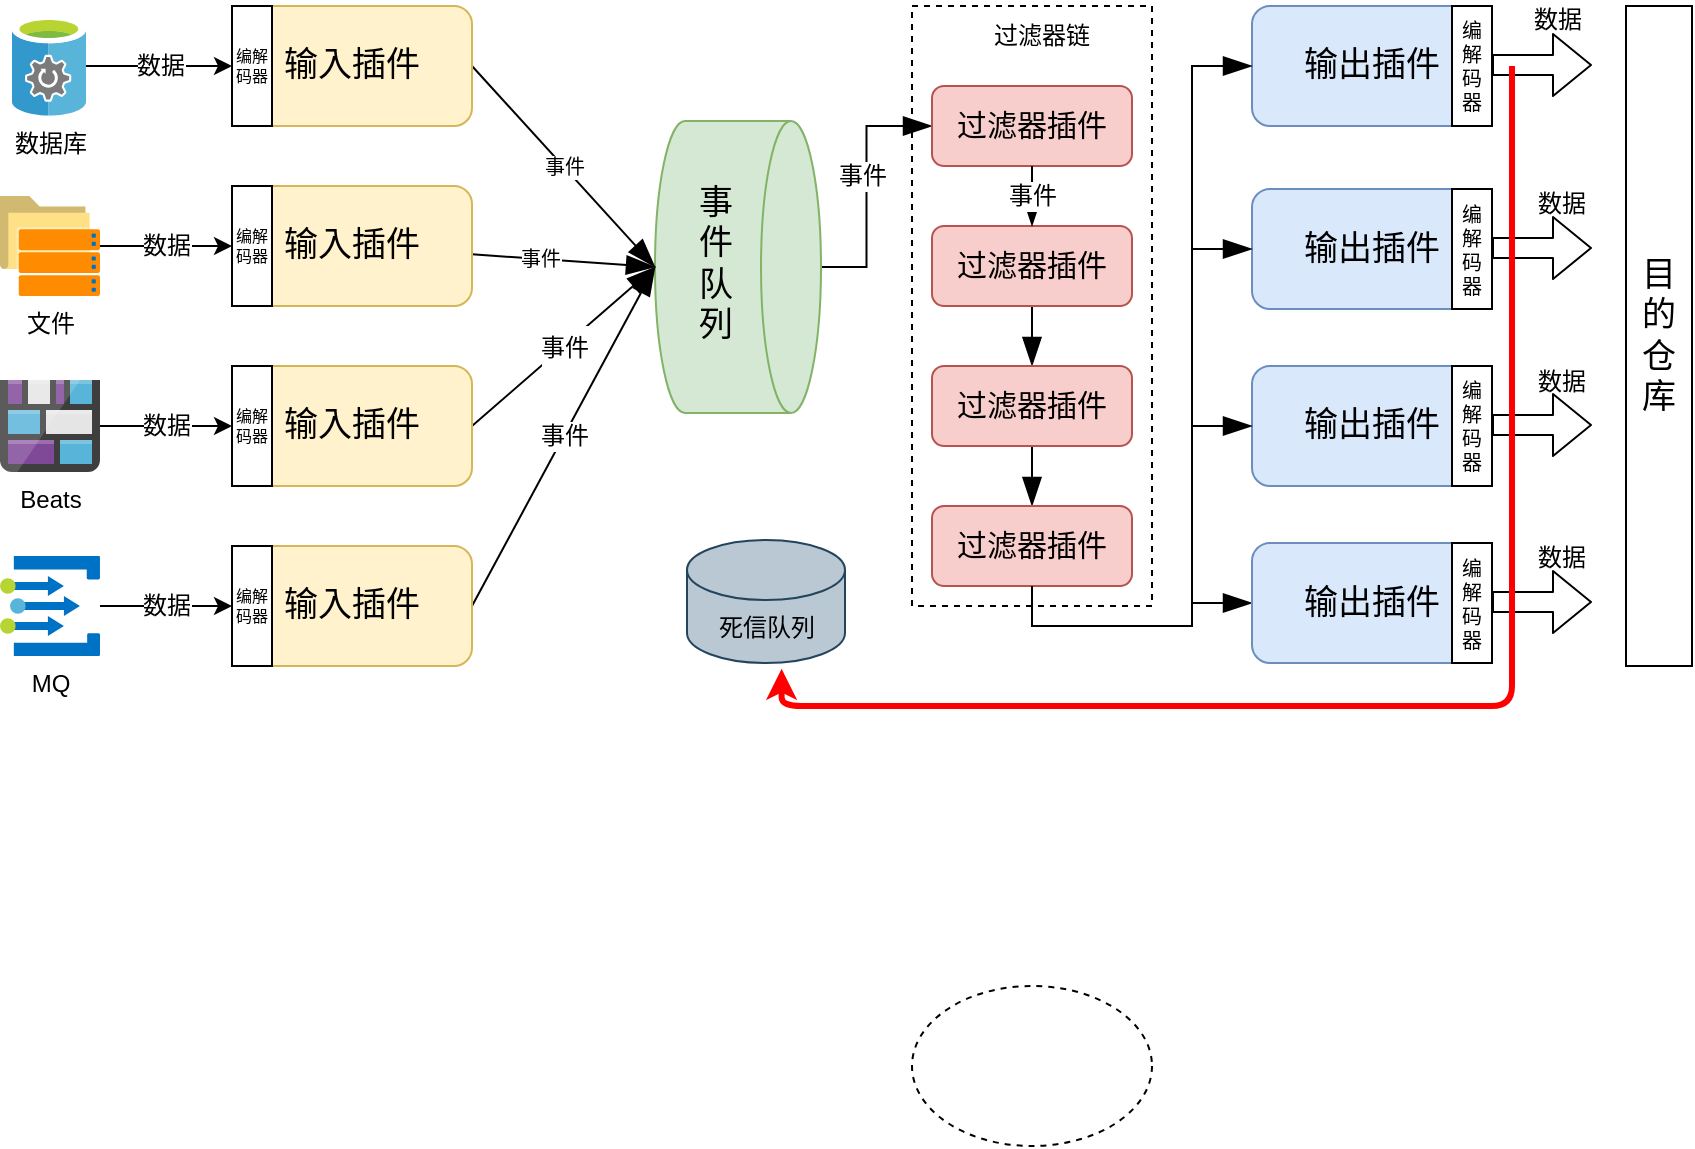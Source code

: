 <mxfile version="13.8.1" type="github">
  <diagram id="UOJKZq3eMTvmVNcWkfyv" name="Page-1">
    <mxGraphModel dx="865" dy="456" grid="1" gridSize="10" guides="1" tooltips="1" connect="1" arrows="1" fold="1" page="1" pageScale="1" pageWidth="827" pageHeight="1169" math="0" shadow="0">
      <root>
        <mxCell id="0" />
        <mxCell id="1" parent="0" />
        <mxCell id="xnhKSYxCUKzfGCIBuKpv-42" value="" style="rounded=0;whiteSpace=wrap;html=1;fontSize=12;dashed=1;" vertex="1" parent="1">
          <mxGeometry x="470" y="100" width="120" height="300" as="geometry" />
        </mxCell>
        <mxCell id="xnhKSYxCUKzfGCIBuKpv-45" value="" style="edgeStyle=orthogonalEdgeStyle;rounded=0;orthogonalLoop=1;jettySize=auto;html=1;endArrow=blockThin;endFill=1;endSize=12;fontSize=12;entryX=0;entryY=0.5;entryDx=0;entryDy=0;exitX=0.5;exitY=1;exitDx=0;exitDy=0;" edge="1" parent="1" source="xnhKSYxCUKzfGCIBuKpv-19" target="xnhKSYxCUKzfGCIBuKpv-26">
          <mxGeometry relative="1" as="geometry">
            <Array as="points">
              <mxPoint x="530" y="410" />
              <mxPoint x="610" y="410" />
              <mxPoint x="610" y="399" />
            </Array>
          </mxGeometry>
        </mxCell>
        <mxCell id="xnhKSYxCUKzfGCIBuKpv-50" value="" style="edgeStyle=orthogonalEdgeStyle;rounded=0;orthogonalLoop=1;jettySize=auto;html=1;endArrow=blockThin;endFill=1;endSize=12;fontSize=12;entryX=0;entryY=0.5;entryDx=0;entryDy=0;" edge="1" parent="1" source="xnhKSYxCUKzfGCIBuKpv-1" target="xnhKSYxCUKzfGCIBuKpv-16">
          <mxGeometry relative="1" as="geometry" />
        </mxCell>
        <mxCell id="xnhKSYxCUKzfGCIBuKpv-51" value="事件" style="edgeLabel;html=1;align=center;verticalAlign=middle;resizable=0;points=[];fontSize=12;" vertex="1" connectable="0" parent="xnhKSYxCUKzfGCIBuKpv-50">
          <mxGeometry x="0.084" y="3" relative="1" as="geometry">
            <mxPoint as="offset" />
          </mxGeometry>
        </mxCell>
        <mxCell id="xnhKSYxCUKzfGCIBuKpv-1" value="" style="shape=cylinder3;whiteSpace=wrap;html=1;boundedLbl=1;backgroundOutline=1;size=15;rotation=90;fillColor=#d5e8d4;strokeColor=#82b366;" vertex="1" parent="1">
          <mxGeometry x="310" y="189" width="146" height="83" as="geometry" />
        </mxCell>
        <mxCell id="xnhKSYxCUKzfGCIBuKpv-37" value="事件" style="rounded=0;orthogonalLoop=1;jettySize=auto;html=1;fontSize=10;exitX=1;exitY=0.5;exitDx=0;exitDy=0;entryX=0.5;entryY=1;entryDx=0;entryDy=0;entryPerimeter=0;elbow=vertical;endArrow=blockThin;endFill=1;endSize=12;" edge="1" parent="1" source="xnhKSYxCUKzfGCIBuKpv-2" target="xnhKSYxCUKzfGCIBuKpv-1">
          <mxGeometry relative="1" as="geometry" />
        </mxCell>
        <mxCell id="xnhKSYxCUKzfGCIBuKpv-2" value="输入插件" style="rounded=1;whiteSpace=wrap;html=1;fontSize=17;fillColor=#fff2cc;strokeColor=#d6b656;" vertex="1" parent="1">
          <mxGeometry x="130" y="100" width="120" height="60" as="geometry" />
        </mxCell>
        <mxCell id="xnhKSYxCUKzfGCIBuKpv-3" value="编解码器" style="rounded=0;whiteSpace=wrap;html=1;fontSize=8;" vertex="1" parent="1">
          <mxGeometry x="130" y="100" width="20" height="60" as="geometry" />
        </mxCell>
        <mxCell id="xnhKSYxCUKzfGCIBuKpv-4" value="输出插件" style="rounded=1;whiteSpace=wrap;html=1;fontSize=17;fillColor=#dae8fc;strokeColor=#6c8ebf;" vertex="1" parent="1">
          <mxGeometry x="640" y="100" width="120" height="60" as="geometry" />
        </mxCell>
        <mxCell id="xnhKSYxCUKzfGCIBuKpv-5" value="&lt;font style=&quot;font-size: 10px&quot;&gt;编解码器&lt;/font&gt;" style="rounded=0;whiteSpace=wrap;html=1;fontSize=8;" vertex="1" parent="1">
          <mxGeometry x="740" y="100" width="20" height="60" as="geometry" />
        </mxCell>
        <mxCell id="xnhKSYxCUKzfGCIBuKpv-38" value="" style="rounded=0;orthogonalLoop=1;jettySize=auto;html=1;fontSize=17;entryX=0.5;entryY=1;entryDx=0;entryDy=0;entryPerimeter=0;elbow=vertical;endArrow=blockThin;endFill=1;endSize=12;" edge="1" parent="1" source="xnhKSYxCUKzfGCIBuKpv-8" target="xnhKSYxCUKzfGCIBuKpv-1">
          <mxGeometry relative="1" as="geometry">
            <mxPoint x="340" y="228" as="targetPoint" />
          </mxGeometry>
        </mxCell>
        <mxCell id="xnhKSYxCUKzfGCIBuKpv-41" value="事件" style="edgeLabel;html=1;align=center;verticalAlign=middle;resizable=0;points=[];fontSize=10;" vertex="1" connectable="0" parent="xnhKSYxCUKzfGCIBuKpv-38">
          <mxGeometry x="-0.272" y="1" relative="1" as="geometry">
            <mxPoint as="offset" />
          </mxGeometry>
        </mxCell>
        <mxCell id="xnhKSYxCUKzfGCIBuKpv-8" value="输入插件" style="rounded=1;whiteSpace=wrap;html=1;fontSize=17;fillColor=#fff2cc;strokeColor=#d6b656;" vertex="1" parent="1">
          <mxGeometry x="130" y="190" width="120" height="60" as="geometry" />
        </mxCell>
        <mxCell id="xnhKSYxCUKzfGCIBuKpv-9" value="编解码器" style="rounded=0;whiteSpace=wrap;html=1;fontSize=8;" vertex="1" parent="1">
          <mxGeometry x="130" y="190" width="20" height="60" as="geometry" />
        </mxCell>
        <mxCell id="xnhKSYxCUKzfGCIBuKpv-39" value="&lt;font style=&quot;font-size: 12px&quot;&gt;事件&lt;/font&gt;" style="rounded=0;orthogonalLoop=1;jettySize=auto;html=1;fontSize=17;exitX=1;exitY=0.5;exitDx=0;exitDy=0;entryX=0.5;entryY=1;entryDx=0;entryDy=0;entryPerimeter=0;elbow=vertical;endArrow=blockThin;endFill=1;endSize=12;" edge="1" parent="1" source="xnhKSYxCUKzfGCIBuKpv-10" target="xnhKSYxCUKzfGCIBuKpv-1">
          <mxGeometry relative="1" as="geometry" />
        </mxCell>
        <mxCell id="xnhKSYxCUKzfGCIBuKpv-10" value="输入插件" style="rounded=1;whiteSpace=wrap;html=1;fontSize=17;fillColor=#fff2cc;strokeColor=#d6b656;" vertex="1" parent="1">
          <mxGeometry x="130" y="280" width="120" height="60" as="geometry" />
        </mxCell>
        <mxCell id="xnhKSYxCUKzfGCIBuKpv-11" value="编解码器" style="rounded=0;whiteSpace=wrap;html=1;fontSize=8;" vertex="1" parent="1">
          <mxGeometry x="130" y="280" width="20" height="60" as="geometry" />
        </mxCell>
        <mxCell id="xnhKSYxCUKzfGCIBuKpv-40" value="事件" style="rounded=0;orthogonalLoop=1;jettySize=auto;html=1;fontSize=12;exitX=1;exitY=0.5;exitDx=0;exitDy=0;entryX=0.5;entryY=1;entryDx=0;entryDy=0;entryPerimeter=0;elbow=vertical;endArrow=blockThin;endFill=1;endSize=12;" edge="1" parent="1" source="xnhKSYxCUKzfGCIBuKpv-12" target="xnhKSYxCUKzfGCIBuKpv-1">
          <mxGeometry relative="1" as="geometry">
            <mxPoint x="340" y="230" as="targetPoint" />
          </mxGeometry>
        </mxCell>
        <mxCell id="xnhKSYxCUKzfGCIBuKpv-12" value="输入插件" style="rounded=1;whiteSpace=wrap;html=1;fontSize=17;fillColor=#fff2cc;strokeColor=#d6b656;" vertex="1" parent="1">
          <mxGeometry x="130" y="370" width="120" height="60" as="geometry" />
        </mxCell>
        <mxCell id="xnhKSYxCUKzfGCIBuKpv-13" value="编解码器" style="rounded=0;whiteSpace=wrap;html=1;fontSize=8;" vertex="1" parent="1">
          <mxGeometry x="130" y="370" width="20" height="60" as="geometry" />
        </mxCell>
        <mxCell id="xnhKSYxCUKzfGCIBuKpv-14" value="死信队列" style="shape=cylinder3;whiteSpace=wrap;html=1;boundedLbl=1;backgroundOutline=1;size=15;rotation=0;fillColor=#bac8d3;strokeColor=#23445d;" vertex="1" parent="1">
          <mxGeometry x="357.5" y="367" width="79" height="61.5" as="geometry" />
        </mxCell>
        <mxCell id="xnhKSYxCUKzfGCIBuKpv-15" value="事件队列" style="text;html=1;strokeColor=none;fillColor=none;align=center;verticalAlign=middle;whiteSpace=wrap;rounded=0;fontSize=17;" vertex="1" parent="1">
          <mxGeometry x="361.5" y="198.5" width="20" height="60" as="geometry" />
        </mxCell>
        <mxCell id="xnhKSYxCUKzfGCIBuKpv-16" value="&lt;font style=&quot;font-size: 15px&quot;&gt;过滤器插件&lt;/font&gt;" style="rounded=1;whiteSpace=wrap;html=1;fontSize=17;fillColor=#f8cecc;strokeColor=#b85450;" vertex="1" parent="1">
          <mxGeometry x="480" y="140" width="100" height="40" as="geometry" />
        </mxCell>
        <mxCell id="xnhKSYxCUKzfGCIBuKpv-46" value="" style="edgeStyle=orthogonalEdgeStyle;rounded=0;orthogonalLoop=1;jettySize=auto;html=1;endArrow=blockThin;endFill=1;endSize=12;fontSize=12;entryX=0.5;entryY=0;entryDx=0;entryDy=0;" edge="1" parent="1" source="xnhKSYxCUKzfGCIBuKpv-17" target="xnhKSYxCUKzfGCIBuKpv-18">
          <mxGeometry relative="1" as="geometry" />
        </mxCell>
        <mxCell id="xnhKSYxCUKzfGCIBuKpv-17" value="&lt;font style=&quot;font-size: 15px&quot;&gt;过滤器插件&lt;/font&gt;" style="rounded=1;whiteSpace=wrap;html=1;fontSize=17;fillColor=#f8cecc;strokeColor=#b85450;" vertex="1" parent="1">
          <mxGeometry x="480" y="210" width="100" height="40" as="geometry" />
        </mxCell>
        <mxCell id="xnhKSYxCUKzfGCIBuKpv-47" value="" style="edgeStyle=orthogonalEdgeStyle;rounded=0;orthogonalLoop=1;jettySize=auto;html=1;endArrow=blockThin;endFill=1;endSize=12;fontSize=12;" edge="1" parent="1" source="xnhKSYxCUKzfGCIBuKpv-18" target="xnhKSYxCUKzfGCIBuKpv-19">
          <mxGeometry relative="1" as="geometry" />
        </mxCell>
        <mxCell id="xnhKSYxCUKzfGCIBuKpv-18" value="&lt;font style=&quot;font-size: 15px&quot;&gt;过滤器插件&lt;/font&gt;" style="rounded=1;whiteSpace=wrap;html=1;fontSize=17;fillColor=#f8cecc;strokeColor=#b85450;" vertex="1" parent="1">
          <mxGeometry x="480" y="280" width="100" height="40" as="geometry" />
        </mxCell>
        <mxCell id="xnhKSYxCUKzfGCIBuKpv-19" value="&lt;font style=&quot;font-size: 15px&quot;&gt;过滤器插件&lt;/font&gt;" style="rounded=1;whiteSpace=wrap;html=1;fontSize=17;fillColor=#f8cecc;strokeColor=#b85450;" vertex="1" parent="1">
          <mxGeometry x="480" y="350" width="100" height="40" as="geometry" />
        </mxCell>
        <mxCell id="xnhKSYxCUKzfGCIBuKpv-22" value="输出插件" style="rounded=1;whiteSpace=wrap;html=1;fontSize=17;fillColor=#dae8fc;strokeColor=#6c8ebf;" vertex="1" parent="1">
          <mxGeometry x="640" y="191.5" width="120" height="60" as="geometry" />
        </mxCell>
        <mxCell id="xnhKSYxCUKzfGCIBuKpv-23" value="&lt;font style=&quot;font-size: 10px&quot;&gt;编解码器&lt;/font&gt;" style="rounded=0;whiteSpace=wrap;html=1;fontSize=8;" vertex="1" parent="1">
          <mxGeometry x="740" y="191.5" width="20" height="60" as="geometry" />
        </mxCell>
        <mxCell id="xnhKSYxCUKzfGCIBuKpv-24" value="输出插件" style="rounded=1;whiteSpace=wrap;html=1;fontSize=17;fillColor=#dae8fc;strokeColor=#6c8ebf;" vertex="1" parent="1">
          <mxGeometry x="640" y="280" width="120" height="60" as="geometry" />
        </mxCell>
        <mxCell id="xnhKSYxCUKzfGCIBuKpv-25" value="&lt;font style=&quot;font-size: 10px&quot;&gt;编解码器&lt;/font&gt;" style="rounded=0;whiteSpace=wrap;html=1;fontSize=8;" vertex="1" parent="1">
          <mxGeometry x="740" y="280" width="20" height="60" as="geometry" />
        </mxCell>
        <mxCell id="xnhKSYxCUKzfGCIBuKpv-26" value="输出插件" style="rounded=1;whiteSpace=wrap;html=1;fontSize=17;fillColor=#dae8fc;strokeColor=#6c8ebf;" vertex="1" parent="1">
          <mxGeometry x="640" y="368.5" width="120" height="60" as="geometry" />
        </mxCell>
        <mxCell id="xnhKSYxCUKzfGCIBuKpv-27" value="&lt;font style=&quot;font-size: 10px&quot;&gt;编解码器&lt;/font&gt;" style="rounded=0;whiteSpace=wrap;html=1;fontSize=8;" vertex="1" parent="1">
          <mxGeometry x="740" y="368.5" width="20" height="60" as="geometry" />
        </mxCell>
        <mxCell id="xnhKSYxCUKzfGCIBuKpv-33" value="数据" style="edgeStyle=orthogonalEdgeStyle;rounded=0;orthogonalLoop=1;jettySize=auto;html=1;fontSize=12;" edge="1" parent="1" source="xnhKSYxCUKzfGCIBuKpv-29" target="xnhKSYxCUKzfGCIBuKpv-3">
          <mxGeometry relative="1" as="geometry" />
        </mxCell>
        <mxCell id="xnhKSYxCUKzfGCIBuKpv-29" value="数据库" style="aspect=fixed;html=1;points=[];align=center;image;fontSize=12;image=img/lib/mscae/StorSimple_Data_Managers.svg;" vertex="1" parent="1">
          <mxGeometry x="20" y="105" width="37" height="50" as="geometry" />
        </mxCell>
        <mxCell id="xnhKSYxCUKzfGCIBuKpv-34" value="数据" style="edgeStyle=orthogonalEdgeStyle;rounded=0;orthogonalLoop=1;jettySize=auto;html=1;fontSize=12;" edge="1" parent="1" source="xnhKSYxCUKzfGCIBuKpv-30" target="xnhKSYxCUKzfGCIBuKpv-9">
          <mxGeometry relative="1" as="geometry" />
        </mxCell>
        <mxCell id="xnhKSYxCUKzfGCIBuKpv-30" value="文件" style="aspect=fixed;html=1;points=[];align=center;image;fontSize=12;image=img/lib/mscae/AzureFXTEdgeFiler.svg;" vertex="1" parent="1">
          <mxGeometry x="14" y="195" width="50" height="50" as="geometry" />
        </mxCell>
        <mxCell id="xnhKSYxCUKzfGCIBuKpv-35" value="数据" style="edgeStyle=orthogonalEdgeStyle;rounded=0;orthogonalLoop=1;jettySize=auto;html=1;fontSize=12;" edge="1" parent="1" source="xnhKSYxCUKzfGCIBuKpv-31" target="xnhKSYxCUKzfGCIBuKpv-11">
          <mxGeometry relative="1" as="geometry" />
        </mxCell>
        <mxCell id="xnhKSYxCUKzfGCIBuKpv-31" value="Beats" style="aspect=fixed;html=1;points=[];align=center;image;fontSize=12;image=img/lib/mscae/Blog_Storage.svg;" vertex="1" parent="1">
          <mxGeometry x="14" y="287" width="50" height="46" as="geometry" />
        </mxCell>
        <mxCell id="xnhKSYxCUKzfGCIBuKpv-36" value="数据" style="edgeStyle=orthogonalEdgeStyle;rounded=0;orthogonalLoop=1;jettySize=auto;html=1;fontSize=12;" edge="1" parent="1" source="xnhKSYxCUKzfGCIBuKpv-32" target="xnhKSYxCUKzfGCIBuKpv-13">
          <mxGeometry relative="1" as="geometry" />
        </mxCell>
        <mxCell id="xnhKSYxCUKzfGCIBuKpv-32" value="MQ" style="aspect=fixed;html=1;points=[];align=center;image;fontSize=12;image=img/lib/mscae/Event_Grid_Topics.svg;" vertex="1" parent="1">
          <mxGeometry x="14" y="375" width="50" height="50" as="geometry" />
        </mxCell>
        <mxCell id="xnhKSYxCUKzfGCIBuKpv-43" value="过滤器链" style="text;html=1;strokeColor=none;fillColor=none;align=center;verticalAlign=middle;whiteSpace=wrap;rounded=0;dashed=1;fontSize=12;" vertex="1" parent="1">
          <mxGeometry x="510" y="105" width="50" height="20" as="geometry" />
        </mxCell>
        <mxCell id="xnhKSYxCUKzfGCIBuKpv-44" value="" style="ellipse;whiteSpace=wrap;html=1;rounded=0;dashed=1;" vertex="1" parent="1">
          <mxGeometry x="470" y="590" width="120" height="80" as="geometry" />
        </mxCell>
        <mxCell id="xnhKSYxCUKzfGCIBuKpv-49" value="事件" style="edgeStyle=orthogonalEdgeStyle;rounded=0;orthogonalLoop=1;jettySize=auto;html=1;endArrow=blockThin;endFill=1;endSize=12;fontSize=12;entryX=0.5;entryY=0;entryDx=0;entryDy=0;" edge="1" parent="1" target="xnhKSYxCUKzfGCIBuKpv-17">
          <mxGeometry relative="1" as="geometry">
            <mxPoint x="530" y="180" as="sourcePoint" />
            <mxPoint x="540" y="360" as="targetPoint" />
          </mxGeometry>
        </mxCell>
        <mxCell id="xnhKSYxCUKzfGCIBuKpv-52" value="" style="shape=flexArrow;endArrow=classic;html=1;fontSize=12;" edge="1" parent="1">
          <mxGeometry width="50" height="50" relative="1" as="geometry">
            <mxPoint x="760" y="129.5" as="sourcePoint" />
            <mxPoint x="810" y="129.5" as="targetPoint" />
          </mxGeometry>
        </mxCell>
        <mxCell id="xnhKSYxCUKzfGCIBuKpv-53" value="" style="shape=flexArrow;endArrow=classic;html=1;fontSize=12;" edge="1" parent="1">
          <mxGeometry width="50" height="50" relative="1" as="geometry">
            <mxPoint x="760" y="221" as="sourcePoint" />
            <mxPoint x="810" y="221" as="targetPoint" />
          </mxGeometry>
        </mxCell>
        <mxCell id="xnhKSYxCUKzfGCIBuKpv-54" value="" style="shape=flexArrow;endArrow=classic;html=1;fontSize=12;" edge="1" parent="1">
          <mxGeometry width="50" height="50" relative="1" as="geometry">
            <mxPoint x="760" y="309.5" as="sourcePoint" />
            <mxPoint x="810" y="309.5" as="targetPoint" />
          </mxGeometry>
        </mxCell>
        <mxCell id="xnhKSYxCUKzfGCIBuKpv-55" value="" style="shape=flexArrow;endArrow=classic;html=1;fontSize=12;" edge="1" parent="1">
          <mxGeometry width="50" height="50" relative="1" as="geometry">
            <mxPoint x="760" y="398" as="sourcePoint" />
            <mxPoint x="810" y="398" as="targetPoint" />
          </mxGeometry>
        </mxCell>
        <mxCell id="xnhKSYxCUKzfGCIBuKpv-57" value="" style="edgeStyle=orthogonalEdgeStyle;rounded=0;orthogonalLoop=1;jettySize=auto;html=1;endArrow=blockThin;endFill=1;endSize=12;fontSize=12;entryX=0;entryY=0.5;entryDx=0;entryDy=0;exitX=0.5;exitY=1;exitDx=0;exitDy=0;" edge="1" parent="1" source="xnhKSYxCUKzfGCIBuKpv-19" target="xnhKSYxCUKzfGCIBuKpv-24">
          <mxGeometry relative="1" as="geometry">
            <mxPoint x="550" y="450" as="sourcePoint" />
            <mxPoint x="660" y="418.5" as="targetPoint" />
            <Array as="points">
              <mxPoint x="530" y="410" />
              <mxPoint x="610" y="410" />
              <mxPoint x="610" y="310" />
            </Array>
          </mxGeometry>
        </mxCell>
        <mxCell id="xnhKSYxCUKzfGCIBuKpv-58" value="" style="edgeStyle=orthogonalEdgeStyle;rounded=0;orthogonalLoop=1;jettySize=auto;html=1;endArrow=blockThin;endFill=1;endSize=12;fontSize=12;entryX=0;entryY=0.5;entryDx=0;entryDy=0;exitX=0.5;exitY=1;exitDx=0;exitDy=0;" edge="1" parent="1" source="xnhKSYxCUKzfGCIBuKpv-19" target="xnhKSYxCUKzfGCIBuKpv-22">
          <mxGeometry relative="1" as="geometry">
            <mxPoint x="560" y="420" as="sourcePoint" />
            <mxPoint x="670" y="428.5" as="targetPoint" />
            <Array as="points">
              <mxPoint x="530" y="410" />
              <mxPoint x="610" y="410" />
              <mxPoint x="610" y="222" />
            </Array>
          </mxGeometry>
        </mxCell>
        <mxCell id="xnhKSYxCUKzfGCIBuKpv-59" value="" style="edgeStyle=orthogonalEdgeStyle;rounded=0;orthogonalLoop=1;jettySize=auto;html=1;endArrow=blockThin;endFill=1;endSize=12;fontSize=12;entryX=0;entryY=0.5;entryDx=0;entryDy=0;" edge="1" parent="1" target="xnhKSYxCUKzfGCIBuKpv-4">
          <mxGeometry relative="1" as="geometry">
            <mxPoint x="530" y="390" as="sourcePoint" />
            <mxPoint x="680" y="438.5" as="targetPoint" />
            <Array as="points">
              <mxPoint x="530" y="410" />
              <mxPoint x="610" y="410" />
              <mxPoint x="610" y="130" />
            </Array>
          </mxGeometry>
        </mxCell>
        <mxCell id="xnhKSYxCUKzfGCIBuKpv-65" value="数据" style="text;html=1;strokeColor=none;fillColor=none;align=center;verticalAlign=middle;whiteSpace=wrap;rounded=0;dashed=1;fontSize=12;" vertex="1" parent="1">
          <mxGeometry x="768" y="97" width="50" height="20" as="geometry" />
        </mxCell>
        <mxCell id="xnhKSYxCUKzfGCIBuKpv-66" value="数据" style="text;html=1;strokeColor=none;fillColor=none;align=center;verticalAlign=middle;whiteSpace=wrap;rounded=0;dashed=1;fontSize=12;" vertex="1" parent="1">
          <mxGeometry x="770" y="189" width="50" height="20" as="geometry" />
        </mxCell>
        <mxCell id="xnhKSYxCUKzfGCIBuKpv-68" value="数据" style="text;html=1;strokeColor=none;fillColor=none;align=center;verticalAlign=middle;whiteSpace=wrap;rounded=0;dashed=1;fontSize=12;" vertex="1" parent="1">
          <mxGeometry x="770" y="278" width="50" height="20" as="geometry" />
        </mxCell>
        <mxCell id="xnhKSYxCUKzfGCIBuKpv-69" value="数据" style="text;html=1;strokeColor=none;fillColor=none;align=center;verticalAlign=middle;whiteSpace=wrap;rounded=0;dashed=1;fontSize=12;" vertex="1" parent="1">
          <mxGeometry x="770" y="366" width="50" height="20" as="geometry" />
        </mxCell>
        <mxCell id="xnhKSYxCUKzfGCIBuKpv-72" value="目的仓库" style="rounded=0;whiteSpace=wrap;html=1;fontSize=17;" vertex="1" parent="1">
          <mxGeometry x="827" y="100" width="33" height="330" as="geometry" />
        </mxCell>
        <mxCell id="xnhKSYxCUKzfGCIBuKpv-73" value="" style="endArrow=classic;html=1;fontSize=17;edgeStyle=orthogonalEdgeStyle;entryX=0.599;entryY=1.047;entryDx=0;entryDy=0;entryPerimeter=0;strokeWidth=3;strokeColor=#FF0000;" edge="1" parent="1" target="xnhKSYxCUKzfGCIBuKpv-14">
          <mxGeometry width="50" height="50" relative="1" as="geometry">
            <mxPoint x="770" y="130" as="sourcePoint" />
            <mxPoint x="780" y="460" as="targetPoint" />
            <Array as="points">
              <mxPoint x="770" y="140" />
              <mxPoint x="770" y="450" />
              <mxPoint x="405" y="450" />
            </Array>
          </mxGeometry>
        </mxCell>
      </root>
    </mxGraphModel>
  </diagram>
</mxfile>

